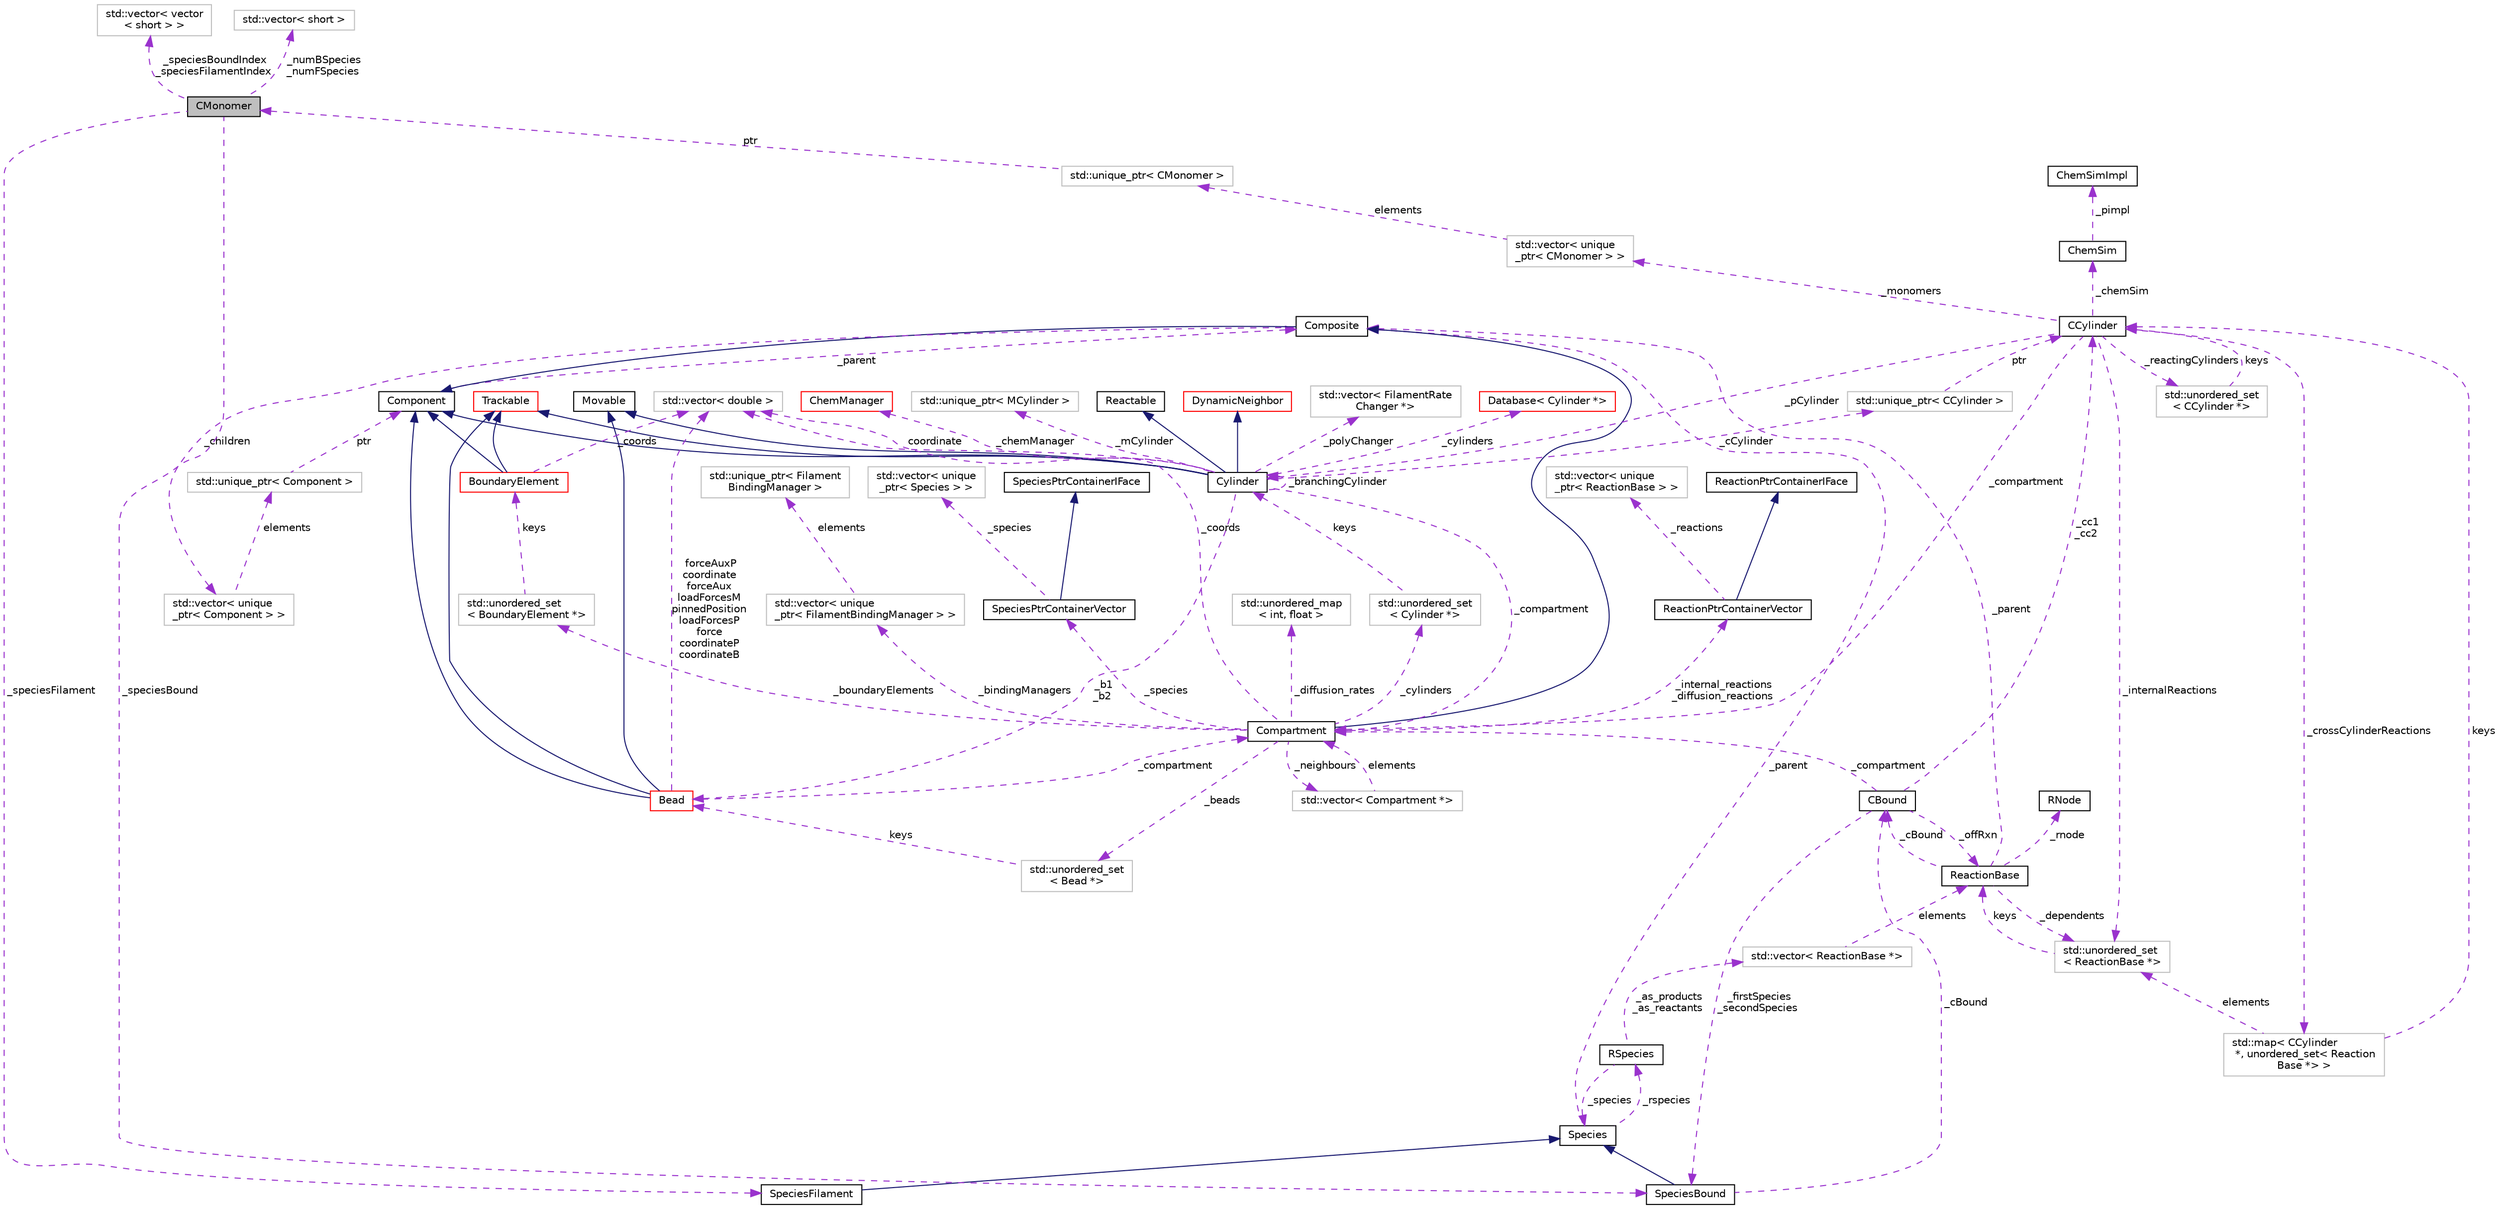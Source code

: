 digraph "CMonomer"
{
 // INTERACTIVE_SVG=YES
  edge [fontname="Helvetica",fontsize="10",labelfontname="Helvetica",labelfontsize="10"];
  node [fontname="Helvetica",fontsize="10",shape=record];
  Node1 [label="CMonomer",height=0.2,width=0.4,color="black", fillcolor="grey75", style="filled", fontcolor="black"];
  Node2 -> Node1 [dir="back",color="darkorchid3",fontsize="10",style="dashed",label=" _speciesBoundIndex\n_speciesFilamentIndex" ,fontname="Helvetica"];
  Node2 [label="std::vector\< vector\l\< short \> \>",height=0.2,width=0.4,color="grey75", fillcolor="white", style="filled"];
  Node3 -> Node1 [dir="back",color="darkorchid3",fontsize="10",style="dashed",label=" _numBSpecies\n_numFSpecies" ,fontname="Helvetica"];
  Node3 [label="std::vector\< short \>",height=0.2,width=0.4,color="grey75", fillcolor="white", style="filled"];
  Node4 -> Node1 [dir="back",color="darkorchid3",fontsize="10",style="dashed",label=" _speciesFilament" ,fontname="Helvetica"];
  Node4 [label="SpeciesFilament",height=0.2,width=0.4,color="black", fillcolor="white", style="filled",URL="$classSpeciesFilament.html",tooltip="Used for species that can be in a Filament. "];
  Node5 -> Node4 [dir="back",color="midnightblue",fontsize="10",style="solid",fontname="Helvetica"];
  Node5 [label="Species",height=0.2,width=0.4,color="black", fillcolor="white", style="filled",URL="$classSpecies.html",tooltip="Represents chemical molecules, tracks their copy number and can be used in Reactions. "];
  Node6 -> Node5 [dir="back",color="darkorchid3",fontsize="10",style="dashed",label=" _rspecies" ,fontname="Helvetica"];
  Node6 [label="RSpecies",height=0.2,width=0.4,color="black", fillcolor="white", style="filled",URL="$classRSpecies.html",tooltip="Represents the reactive aspect of chemical molecules. "];
  Node7 -> Node6 [dir="back",color="darkorchid3",fontsize="10",style="dashed",label=" _as_products\n_as_reactants" ,fontname="Helvetica"];
  Node7 [label="std::vector\< ReactionBase *\>",height=0.2,width=0.4,color="grey75", fillcolor="white", style="filled"];
  Node8 -> Node7 [dir="back",color="darkorchid3",fontsize="10",style="dashed",label=" elements" ,fontname="Helvetica"];
  Node8 [label="ReactionBase",height=0.2,width=0.4,color="black", fillcolor="white", style="filled",URL="$classReactionBase.html",tooltip="Represents an abstract interface for simple chemical reactions of the form A + B -> C..."];
  Node9 -> Node8 [dir="back",color="darkorchid3",fontsize="10",style="dashed",label=" _parent" ,fontname="Helvetica"];
  Node9 [label="Composite",height=0.2,width=0.4,color="black", fillcolor="white", style="filled",URL="$classComposite.html",tooltip="The aggregating class for the Composite pattern. "];
  Node10 -> Node9 [dir="back",color="midnightblue",fontsize="10",style="solid",fontname="Helvetica"];
  Node10 [label="Component",height=0.2,width=0.4,color="black", fillcolor="white", style="filled",URL="$classComponent.html",tooltip="The base class for the Composite pattern hieararchy. "];
  Node9 -> Node10 [dir="back",color="darkorchid3",fontsize="10",style="dashed",label=" _parent" ,fontname="Helvetica"];
  Node11 -> Node9 [dir="back",color="darkorchid3",fontsize="10",style="dashed",label=" _children" ,fontname="Helvetica"];
  Node11 [label="std::vector\< unique\l_ptr\< Component \> \>",height=0.2,width=0.4,color="grey75", fillcolor="white", style="filled"];
  Node12 -> Node11 [dir="back",color="darkorchid3",fontsize="10",style="dashed",label=" elements" ,fontname="Helvetica"];
  Node12 [label="std::unique_ptr\< Component \>",height=0.2,width=0.4,color="grey75", fillcolor="white", style="filled"];
  Node10 -> Node12 [dir="back",color="darkorchid3",fontsize="10",style="dashed",label=" ptr" ,fontname="Helvetica"];
  Node13 -> Node8 [dir="back",color="darkorchid3",fontsize="10",style="dashed",label=" _dependents" ,fontname="Helvetica"];
  Node13 [label="std::unordered_set\l\< ReactionBase *\>",height=0.2,width=0.4,color="grey75", fillcolor="white", style="filled"];
  Node8 -> Node13 [dir="back",color="darkorchid3",fontsize="10",style="dashed",label=" keys" ,fontname="Helvetica"];
  Node14 -> Node8 [dir="back",color="darkorchid3",fontsize="10",style="dashed",label=" _cBound" ,fontname="Helvetica"];
  Node14 [label="CBound",height=0.2,width=0.4,color="black", fillcolor="white", style="filled",URL="$classCBound.html",tooltip="Represents a chemical object that is bound to a Filament. "];
  Node15 -> Node14 [dir="back",color="darkorchid3",fontsize="10",style="dashed",label=" _cc1\n_cc2" ,fontname="Helvetica"];
  Node15 [label="CCylinder",height=0.2,width=0.4,color="black", fillcolor="white", style="filled",URL="$classCCylinder.html",tooltip="Holds all CMonomers and Reactions associated with it. "];
  Node16 -> Node15 [dir="back",color="darkorchid3",fontsize="10",style="dashed",label=" _crossCylinderReactions" ,fontname="Helvetica"];
  Node16 [label="std::map\< CCylinder\l *, unordered_set\< Reaction\lBase *\> \>",height=0.2,width=0.4,color="grey75", fillcolor="white", style="filled"];
  Node15 -> Node16 [dir="back",color="darkorchid3",fontsize="10",style="dashed",label=" keys" ,fontname="Helvetica"];
  Node13 -> Node16 [dir="back",color="darkorchid3",fontsize="10",style="dashed",label=" elements" ,fontname="Helvetica"];
  Node17 -> Node15 [dir="back",color="darkorchid3",fontsize="10",style="dashed",label=" _monomers" ,fontname="Helvetica"];
  Node17 [label="std::vector\< unique\l_ptr\< CMonomer \> \>",height=0.2,width=0.4,color="grey75", fillcolor="white", style="filled"];
  Node18 -> Node17 [dir="back",color="darkorchid3",fontsize="10",style="dashed",label=" elements" ,fontname="Helvetica"];
  Node18 [label="std::unique_ptr\< CMonomer \>",height=0.2,width=0.4,color="grey75", fillcolor="white", style="filled"];
  Node1 -> Node18 [dir="back",color="darkorchid3",fontsize="10",style="dashed",label=" ptr" ,fontname="Helvetica"];
  Node19 -> Node15 [dir="back",color="darkorchid3",fontsize="10",style="dashed",label=" _pCylinder" ,fontname="Helvetica"];
  Node19 [label="Cylinder",height=0.2,width=0.4,color="black", fillcolor="white", style="filled",URL="$classCylinder.html",tooltip="A container to store a MCylinder and CCylinder. "];
  Node10 -> Node19 [dir="back",color="midnightblue",fontsize="10",style="solid",fontname="Helvetica"];
  Node20 -> Node19 [dir="back",color="midnightblue",fontsize="10",style="solid",fontname="Helvetica"];
  Node20 [label="Trackable",height=0.2,width=0.4,color="red", fillcolor="white", style="filled",URL="$classTrackable.html",tooltip="An abstract base class for a trackable object in the SubSystem. "];
  Node23 -> Node19 [dir="back",color="midnightblue",fontsize="10",style="solid",fontname="Helvetica"];
  Node23 [label="Movable",height=0.2,width=0.4,color="black", fillcolor="white", style="filled",URL="$classMovable.html",tooltip="An abstract base class for a movable element in the SubSystem. "];
  Node25 -> Node19 [dir="back",color="midnightblue",fontsize="10",style="solid",fontname="Helvetica"];
  Node25 [label="Reactable",height=0.2,width=0.4,color="black", fillcolor="white", style="filled",URL="$classReactable.html",tooltip="An abstract base class for a reactable element in the SubSystem. "];
  Node59 -> Node19 [dir="back",color="midnightblue",fontsize="10",style="solid",fontname="Helvetica"];
  Node59 [label="DynamicNeighbor",height=0.2,width=0.4,color="red", fillcolor="white", style="filled",URL="$classDynamicNeighbor.html",tooltip="An abstract base class for any element that can be added or removed from a NeighborList dynamically a..."];
  Node19 -> Node19 [dir="back",color="darkorchid3",fontsize="10",style="dashed",label=" _branchingCylinder" ,fontname="Helvetica"];
  Node60 -> Node19 [dir="back",color="darkorchid3",fontsize="10",style="dashed",label=" _polyChanger" ,fontname="Helvetica"];
  Node60 [label="std::vector\< FilamentRate\lChanger *\>",height=0.2,width=0.4,color="grey75", fillcolor="white", style="filled"];
  Node62 -> Node19 [dir="back",color="darkorchid3",fontsize="10",style="dashed",label=" _cCylinder" ,fontname="Helvetica"];
  Node62 [label="std::unique_ptr\< CCylinder \>",height=0.2,width=0.4,color="grey75", fillcolor="white", style="filled"];
  Node15 -> Node62 [dir="back",color="darkorchid3",fontsize="10",style="dashed",label=" ptr" ,fontname="Helvetica"];
  Node39 -> Node19 [dir="back",color="darkorchid3",fontsize="10",style="dashed",label=" _b1\n_b2" ,fontname="Helvetica"];
  Node39 [label="Bead",height=0.2,width=0.4,color="red", fillcolor="white", style="filled",URL="$classBead.html",tooltip="Represents a single coordinate between Cylinders, and holds forces needed for mechanical equilibratio..."];
  Node10 -> Node39 [dir="back",color="midnightblue",fontsize="10",style="solid",fontname="Helvetica"];
  Node20 -> Node39 [dir="back",color="midnightblue",fontsize="10",style="solid",fontname="Helvetica"];
  Node23 -> Node39 [dir="back",color="midnightblue",fontsize="10",style="solid",fontname="Helvetica"];
  Node37 -> Node39 [dir="back",color="darkorchid3",fontsize="10",style="dashed",label=" _compartment" ,fontname="Helvetica"];
  Node37 [label="Compartment",height=0.2,width=0.4,color="black", fillcolor="white", style="filled",URL="$classCompartment.html",tooltip="A container or holding Species and Reactions. "];
  Node9 -> Node37 [dir="back",color="midnightblue",fontsize="10",style="solid",fontname="Helvetica"];
  Node38 -> Node37 [dir="back",color="darkorchid3",fontsize="10",style="dashed",label=" _beads" ,fontname="Helvetica"];
  Node38 [label="std::unordered_set\l\< Bead *\>",height=0.2,width=0.4,color="grey75", fillcolor="white", style="filled"];
  Node39 -> Node38 [dir="back",color="darkorchid3",fontsize="10",style="dashed",label=" keys" ,fontname="Helvetica"];
  Node41 -> Node37 [dir="back",color="darkorchid3",fontsize="10",style="dashed",label=" _neighbours" ,fontname="Helvetica"];
  Node41 [label="std::vector\< Compartment *\>",height=0.2,width=0.4,color="grey75", fillcolor="white", style="filled"];
  Node37 -> Node41 [dir="back",color="darkorchid3",fontsize="10",style="dashed",label=" elements" ,fontname="Helvetica"];
  Node42 -> Node37 [dir="back",color="darkorchid3",fontsize="10",style="dashed",label=" _cylinders" ,fontname="Helvetica"];
  Node42 [label="std::unordered_set\l\< Cylinder *\>",height=0.2,width=0.4,color="grey75", fillcolor="white", style="filled"];
  Node19 -> Node42 [dir="back",color="darkorchid3",fontsize="10",style="dashed",label=" keys" ,fontname="Helvetica"];
  Node43 -> Node37 [dir="back",color="darkorchid3",fontsize="10",style="dashed",label=" _boundaryElements" ,fontname="Helvetica"];
  Node43 [label="std::unordered_set\l\< BoundaryElement *\>",height=0.2,width=0.4,color="grey75", fillcolor="white", style="filled"];
  Node32 -> Node43 [dir="back",color="darkorchid3",fontsize="10",style="dashed",label=" keys" ,fontname="Helvetica"];
  Node32 [label="BoundaryElement",height=0.2,width=0.4,color="red", fillcolor="white", style="filled",URL="$classBoundaryElement.html",tooltip="Represents an element of a BoundarySurface. "];
  Node10 -> Node32 [dir="back",color="midnightblue",fontsize="10",style="solid",fontname="Helvetica"];
  Node20 -> Node32 [dir="back",color="midnightblue",fontsize="10",style="solid",fontname="Helvetica"];
  Node35 -> Node32 [dir="back",color="darkorchid3",fontsize="10",style="dashed",label=" _coords" ,fontname="Helvetica"];
  Node35 [label="std::vector\< double \>",height=0.2,width=0.4,color="grey75", fillcolor="white", style="filled"];
  Node44 -> Node37 [dir="back",color="darkorchid3",fontsize="10",style="dashed",label=" _internal_reactions\n_diffusion_reactions" ,fontname="Helvetica"];
  Node44 [label="ReactionPtrContainerVector",height=0.2,width=0.4,color="black", fillcolor="white", style="filled",URL="$classReactionPtrContainerVector.html",tooltip="A concrete class implementing the ReactionPtrContainerIFace, using vector<unique_ptr<ReactionBase>> a..."];
  Node45 -> Node44 [dir="back",color="midnightblue",fontsize="10",style="solid",fontname="Helvetica"];
  Node45 [label="ReactionPtrContainerIFace",height=0.2,width=0.4,color="black", fillcolor="white", style="filled",URL="$classReactionPtrContainerIFace.html",tooltip="An abstract interface for a container of pointers to reaction objects. "];
  Node46 -> Node44 [dir="back",color="darkorchid3",fontsize="10",style="dashed",label=" _reactions" ,fontname="Helvetica"];
  Node46 [label="std::vector\< unique\l_ptr\< ReactionBase \> \>",height=0.2,width=0.4,color="grey75", fillcolor="white", style="filled"];
  Node48 -> Node37 [dir="back",color="darkorchid3",fontsize="10",style="dashed",label=" _diffusion_rates" ,fontname="Helvetica"];
  Node48 [label="std::unordered_map\l\< int, float \>",height=0.2,width=0.4,color="grey75", fillcolor="white", style="filled"];
  Node35 -> Node37 [dir="back",color="darkorchid3",fontsize="10",style="dashed",label=" _coords" ,fontname="Helvetica"];
  Node49 -> Node37 [dir="back",color="darkorchid3",fontsize="10",style="dashed",label=" _bindingManagers" ,fontname="Helvetica"];
  Node49 [label="std::vector\< unique\l_ptr\< FilamentBindingManager \> \>",height=0.2,width=0.4,color="grey75", fillcolor="white", style="filled"];
  Node50 -> Node49 [dir="back",color="darkorchid3",fontsize="10",style="dashed",label=" elements" ,fontname="Helvetica"];
  Node50 [label="std::unique_ptr\< Filament\lBindingManager \>",height=0.2,width=0.4,color="grey75", fillcolor="white", style="filled"];
  Node54 -> Node37 [dir="back",color="darkorchid3",fontsize="10",style="dashed",label=" _species" ,fontname="Helvetica"];
  Node54 [label="SpeciesPtrContainerVector",height=0.2,width=0.4,color="black", fillcolor="white", style="filled",URL="$classSpeciesPtrContainerVector.html",tooltip="A concrete class implementing the SpeciesPtrContainerIFace, using vector<unique_ptr<Species>> as the ..."];
  Node55 -> Node54 [dir="back",color="midnightblue",fontsize="10",style="solid",fontname="Helvetica"];
  Node55 [label="SpeciesPtrContainerIFace",height=0.2,width=0.4,color="black", fillcolor="white", style="filled",URL="$classSpeciesPtrContainerIFace.html",tooltip="An abstract interface for a container of pointers to Species objects. "];
  Node56 -> Node54 [dir="back",color="darkorchid3",fontsize="10",style="dashed",label=" _species" ,fontname="Helvetica"];
  Node56 [label="std::vector\< unique\l_ptr\< Species \> \>",height=0.2,width=0.4,color="grey75", fillcolor="white", style="filled"];
  Node35 -> Node39 [dir="back",color="darkorchid3",fontsize="10",style="dashed",label=" forceAuxP\ncoordinate\nforceAux\nloadForcesM\npinnedPosition\nloadForcesP\nforce\ncoordinateP\ncoordinateB" ,fontname="Helvetica"];
  Node63 -> Node19 [dir="back",color="darkorchid3",fontsize="10",style="dashed",label=" _cylinders" ,fontname="Helvetica"];
  Node63 [label="Database\< Cylinder *\>",height=0.2,width=0.4,color="red", fillcolor="white", style="filled",URL="$classDatabase.html"];
  Node37 -> Node19 [dir="back",color="darkorchid3",fontsize="10",style="dashed",label=" _compartment" ,fontname="Helvetica"];
  Node65 -> Node19 [dir="back",color="darkorchid3",fontsize="10",style="dashed",label=" _chemManager" ,fontname="Helvetica"];
  Node65 [label="ChemManager",height=0.2,width=0.4,color="red", fillcolor="white", style="filled",URL="$classChemManager.html",tooltip="For initailizing chemical reactions based on a specific system. "];
  Node77 -> Node19 [dir="back",color="darkorchid3",fontsize="10",style="dashed",label=" _mCylinder" ,fontname="Helvetica"];
  Node77 [label="std::unique_ptr\< MCylinder \>",height=0.2,width=0.4,color="grey75", fillcolor="white", style="filled"];
  Node35 -> Node19 [dir="back",color="darkorchid3",fontsize="10",style="dashed",label=" coordinate" ,fontname="Helvetica"];
  Node79 -> Node15 [dir="back",color="darkorchid3",fontsize="10",style="dashed",label=" _reactingCylinders" ,fontname="Helvetica"];
  Node79 [label="std::unordered_set\l\< CCylinder *\>",height=0.2,width=0.4,color="grey75", fillcolor="white", style="filled"];
  Node15 -> Node79 [dir="back",color="darkorchid3",fontsize="10",style="dashed",label=" keys" ,fontname="Helvetica"];
  Node37 -> Node15 [dir="back",color="darkorchid3",fontsize="10",style="dashed",label=" _compartment" ,fontname="Helvetica"];
  Node13 -> Node15 [dir="back",color="darkorchid3",fontsize="10",style="dashed",label=" _internalReactions" ,fontname="Helvetica"];
  Node80 -> Node15 [dir="back",color="darkorchid3",fontsize="10",style="dashed",label=" _chemSim" ,fontname="Helvetica"];
  Node80 [label="ChemSim",height=0.2,width=0.4,color="black", fillcolor="white", style="filled",URL="$classChemSim.html",tooltip="Used to manage running a network of chemical reactions. "];
  Node81 -> Node80 [dir="back",color="darkorchid3",fontsize="10",style="dashed",label=" _pimpl" ,fontname="Helvetica"];
  Node81 [label="ChemSimImpl",height=0.2,width=0.4,color="black", fillcolor="white", style="filled",URL="$classChemSimImpl.html",tooltip="An abstract base class for algorithms that run stochastic chemical kinetics. "];
  Node37 -> Node14 [dir="back",color="darkorchid3",fontsize="10",style="dashed",label=" _compartment" ,fontname="Helvetica"];
  Node82 -> Node14 [dir="back",color="darkorchid3",fontsize="10",style="dashed",label=" _firstSpecies\n_secondSpecies" ,fontname="Helvetica"];
  Node82 [label="SpeciesBound",height=0.2,width=0.4,color="black", fillcolor="white", style="filled",URL="$classSpeciesBound.html",tooltip="Used for species that can be bound to a Filament. "];
  Node5 -> Node82 [dir="back",color="midnightblue",fontsize="10",style="solid",fontname="Helvetica"];
  Node14 -> Node82 [dir="back",color="darkorchid3",fontsize="10",style="dashed",label=" _cBound" ,fontname="Helvetica"];
  Node8 -> Node14 [dir="back",color="darkorchid3",fontsize="10",style="dashed",label=" _offRxn" ,fontname="Helvetica"];
  Node83 -> Node8 [dir="back",color="darkorchid3",fontsize="10",style="dashed",label=" _rnode" ,fontname="Helvetica"];
  Node83 [label="RNode",height=0.2,width=0.4,color="black", fillcolor="white", style="filled",URL="$classRNode.html",tooltip="This is an abstract base class for classes that need to be associated with the given Reaction object..."];
  Node5 -> Node6 [dir="back",color="darkorchid3",fontsize="10",style="dashed",label=" _species" ,fontname="Helvetica"];
  Node9 -> Node5 [dir="back",color="darkorchid3",fontsize="10",style="dashed",label=" _parent" ,fontname="Helvetica"];
  Node82 -> Node1 [dir="back",color="darkorchid3",fontsize="10",style="dashed",label=" _speciesBound" ,fontname="Helvetica"];
}
